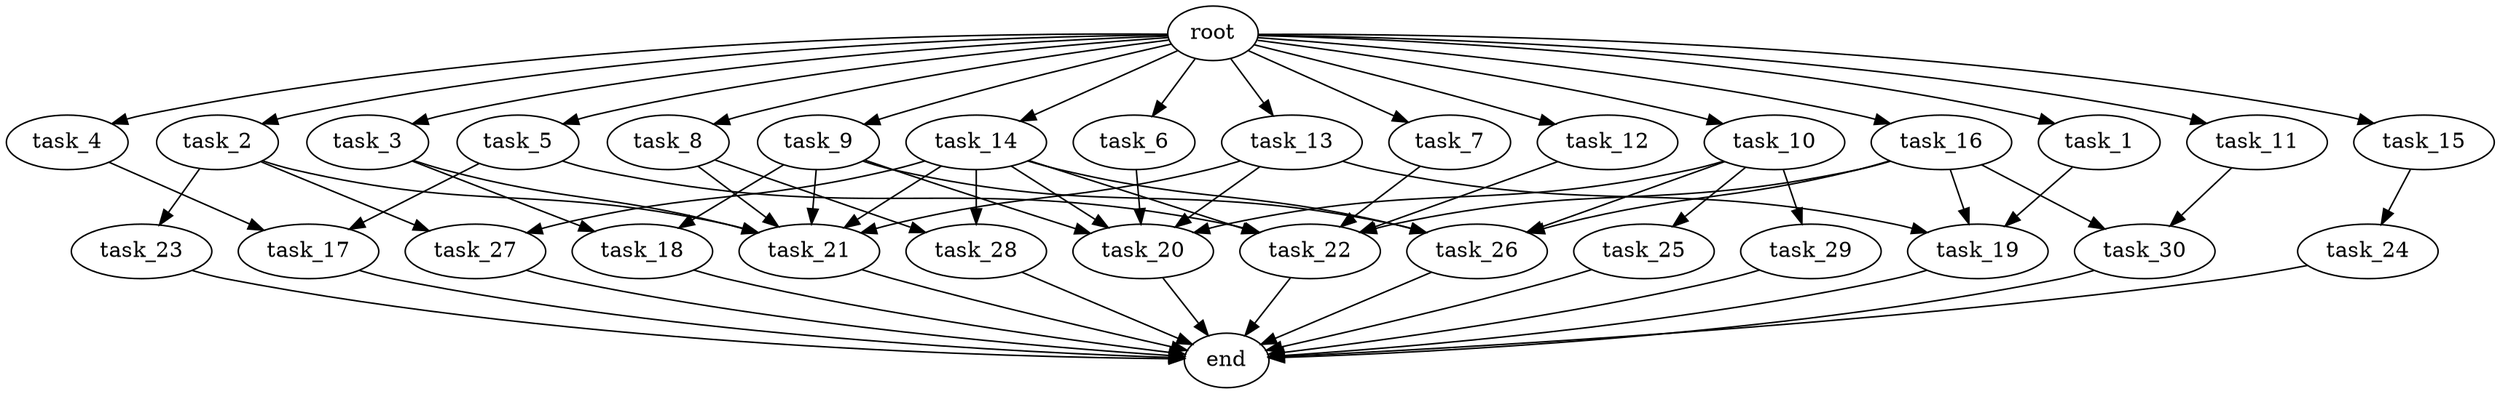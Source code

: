 digraph G {
  root [size="0.000000e+00"];
  task_1 [size="9.059639e+09"];
  task_2 [size="2.041729e+09"];
  task_3 [size="1.639909e+09"];
  task_4 [size="9.769455e+08"];
  task_5 [size="9.317483e+09"];
  task_6 [size="3.095615e+09"];
  task_7 [size="5.423653e+09"];
  task_8 [size="5.487258e+09"];
  task_9 [size="6.868291e+08"];
  task_10 [size="9.828153e+09"];
  task_11 [size="8.732338e+09"];
  task_12 [size="8.530450e+09"];
  task_13 [size="3.427886e+07"];
  task_14 [size="2.396275e+09"];
  task_15 [size="7.786870e+09"];
  task_16 [size="7.944471e+09"];
  task_17 [size="9.443695e+09"];
  task_18 [size="9.651472e+09"];
  task_19 [size="1.134594e+09"];
  task_20 [size="4.513465e+09"];
  task_21 [size="1.215269e+09"];
  task_22 [size="7.660232e+09"];
  task_23 [size="7.795596e+09"];
  task_24 [size="4.653507e+09"];
  task_25 [size="1.221853e+09"];
  task_26 [size="6.680316e+09"];
  task_27 [size="2.783727e+09"];
  task_28 [size="8.335977e+08"];
  task_29 [size="7.890211e+09"];
  task_30 [size="3.533048e+09"];
  end [size="0.000000e+00"];

  root -> task_1 [size="1.000000e-12"];
  root -> task_2 [size="1.000000e-12"];
  root -> task_3 [size="1.000000e-12"];
  root -> task_4 [size="1.000000e-12"];
  root -> task_5 [size="1.000000e-12"];
  root -> task_6 [size="1.000000e-12"];
  root -> task_7 [size="1.000000e-12"];
  root -> task_8 [size="1.000000e-12"];
  root -> task_9 [size="1.000000e-12"];
  root -> task_10 [size="1.000000e-12"];
  root -> task_11 [size="1.000000e-12"];
  root -> task_12 [size="1.000000e-12"];
  root -> task_13 [size="1.000000e-12"];
  root -> task_14 [size="1.000000e-12"];
  root -> task_15 [size="1.000000e-12"];
  root -> task_16 [size="1.000000e-12"];
  task_1 -> task_19 [size="3.781981e+07"];
  task_2 -> task_21 [size="2.025448e+07"];
  task_2 -> task_23 [size="7.795596e+08"];
  task_2 -> task_27 [size="1.391864e+08"];
  task_3 -> task_18 [size="4.825736e+08"];
  task_3 -> task_21 [size="2.025448e+07"];
  task_4 -> task_17 [size="4.721847e+08"];
  task_5 -> task_17 [size="4.721847e+08"];
  task_5 -> task_22 [size="1.532046e+08"];
  task_6 -> task_20 [size="9.026929e+07"];
  task_7 -> task_22 [size="1.532046e+08"];
  task_8 -> task_21 [size="2.025448e+07"];
  task_8 -> task_28 [size="4.167989e+07"];
  task_9 -> task_18 [size="4.825736e+08"];
  task_9 -> task_20 [size="9.026929e+07"];
  task_9 -> task_21 [size="2.025448e+07"];
  task_9 -> task_26 [size="1.670079e+08"];
  task_10 -> task_20 [size="9.026929e+07"];
  task_10 -> task_25 [size="1.221853e+08"];
  task_10 -> task_26 [size="1.670079e+08"];
  task_10 -> task_29 [size="7.890211e+08"];
  task_11 -> task_30 [size="1.766524e+08"];
  task_12 -> task_22 [size="1.532046e+08"];
  task_13 -> task_19 [size="3.781981e+07"];
  task_13 -> task_20 [size="9.026929e+07"];
  task_13 -> task_21 [size="2.025448e+07"];
  task_14 -> task_20 [size="9.026929e+07"];
  task_14 -> task_21 [size="2.025448e+07"];
  task_14 -> task_22 [size="1.532046e+08"];
  task_14 -> task_26 [size="1.670079e+08"];
  task_14 -> task_27 [size="1.391864e+08"];
  task_14 -> task_28 [size="4.167989e+07"];
  task_15 -> task_24 [size="4.653507e+08"];
  task_16 -> task_19 [size="3.781981e+07"];
  task_16 -> task_22 [size="1.532046e+08"];
  task_16 -> task_26 [size="1.670079e+08"];
  task_16 -> task_30 [size="1.766524e+08"];
  task_17 -> end [size="1.000000e-12"];
  task_18 -> end [size="1.000000e-12"];
  task_19 -> end [size="1.000000e-12"];
  task_20 -> end [size="1.000000e-12"];
  task_21 -> end [size="1.000000e-12"];
  task_22 -> end [size="1.000000e-12"];
  task_23 -> end [size="1.000000e-12"];
  task_24 -> end [size="1.000000e-12"];
  task_25 -> end [size="1.000000e-12"];
  task_26 -> end [size="1.000000e-12"];
  task_27 -> end [size="1.000000e-12"];
  task_28 -> end [size="1.000000e-12"];
  task_29 -> end [size="1.000000e-12"];
  task_30 -> end [size="1.000000e-12"];
}
